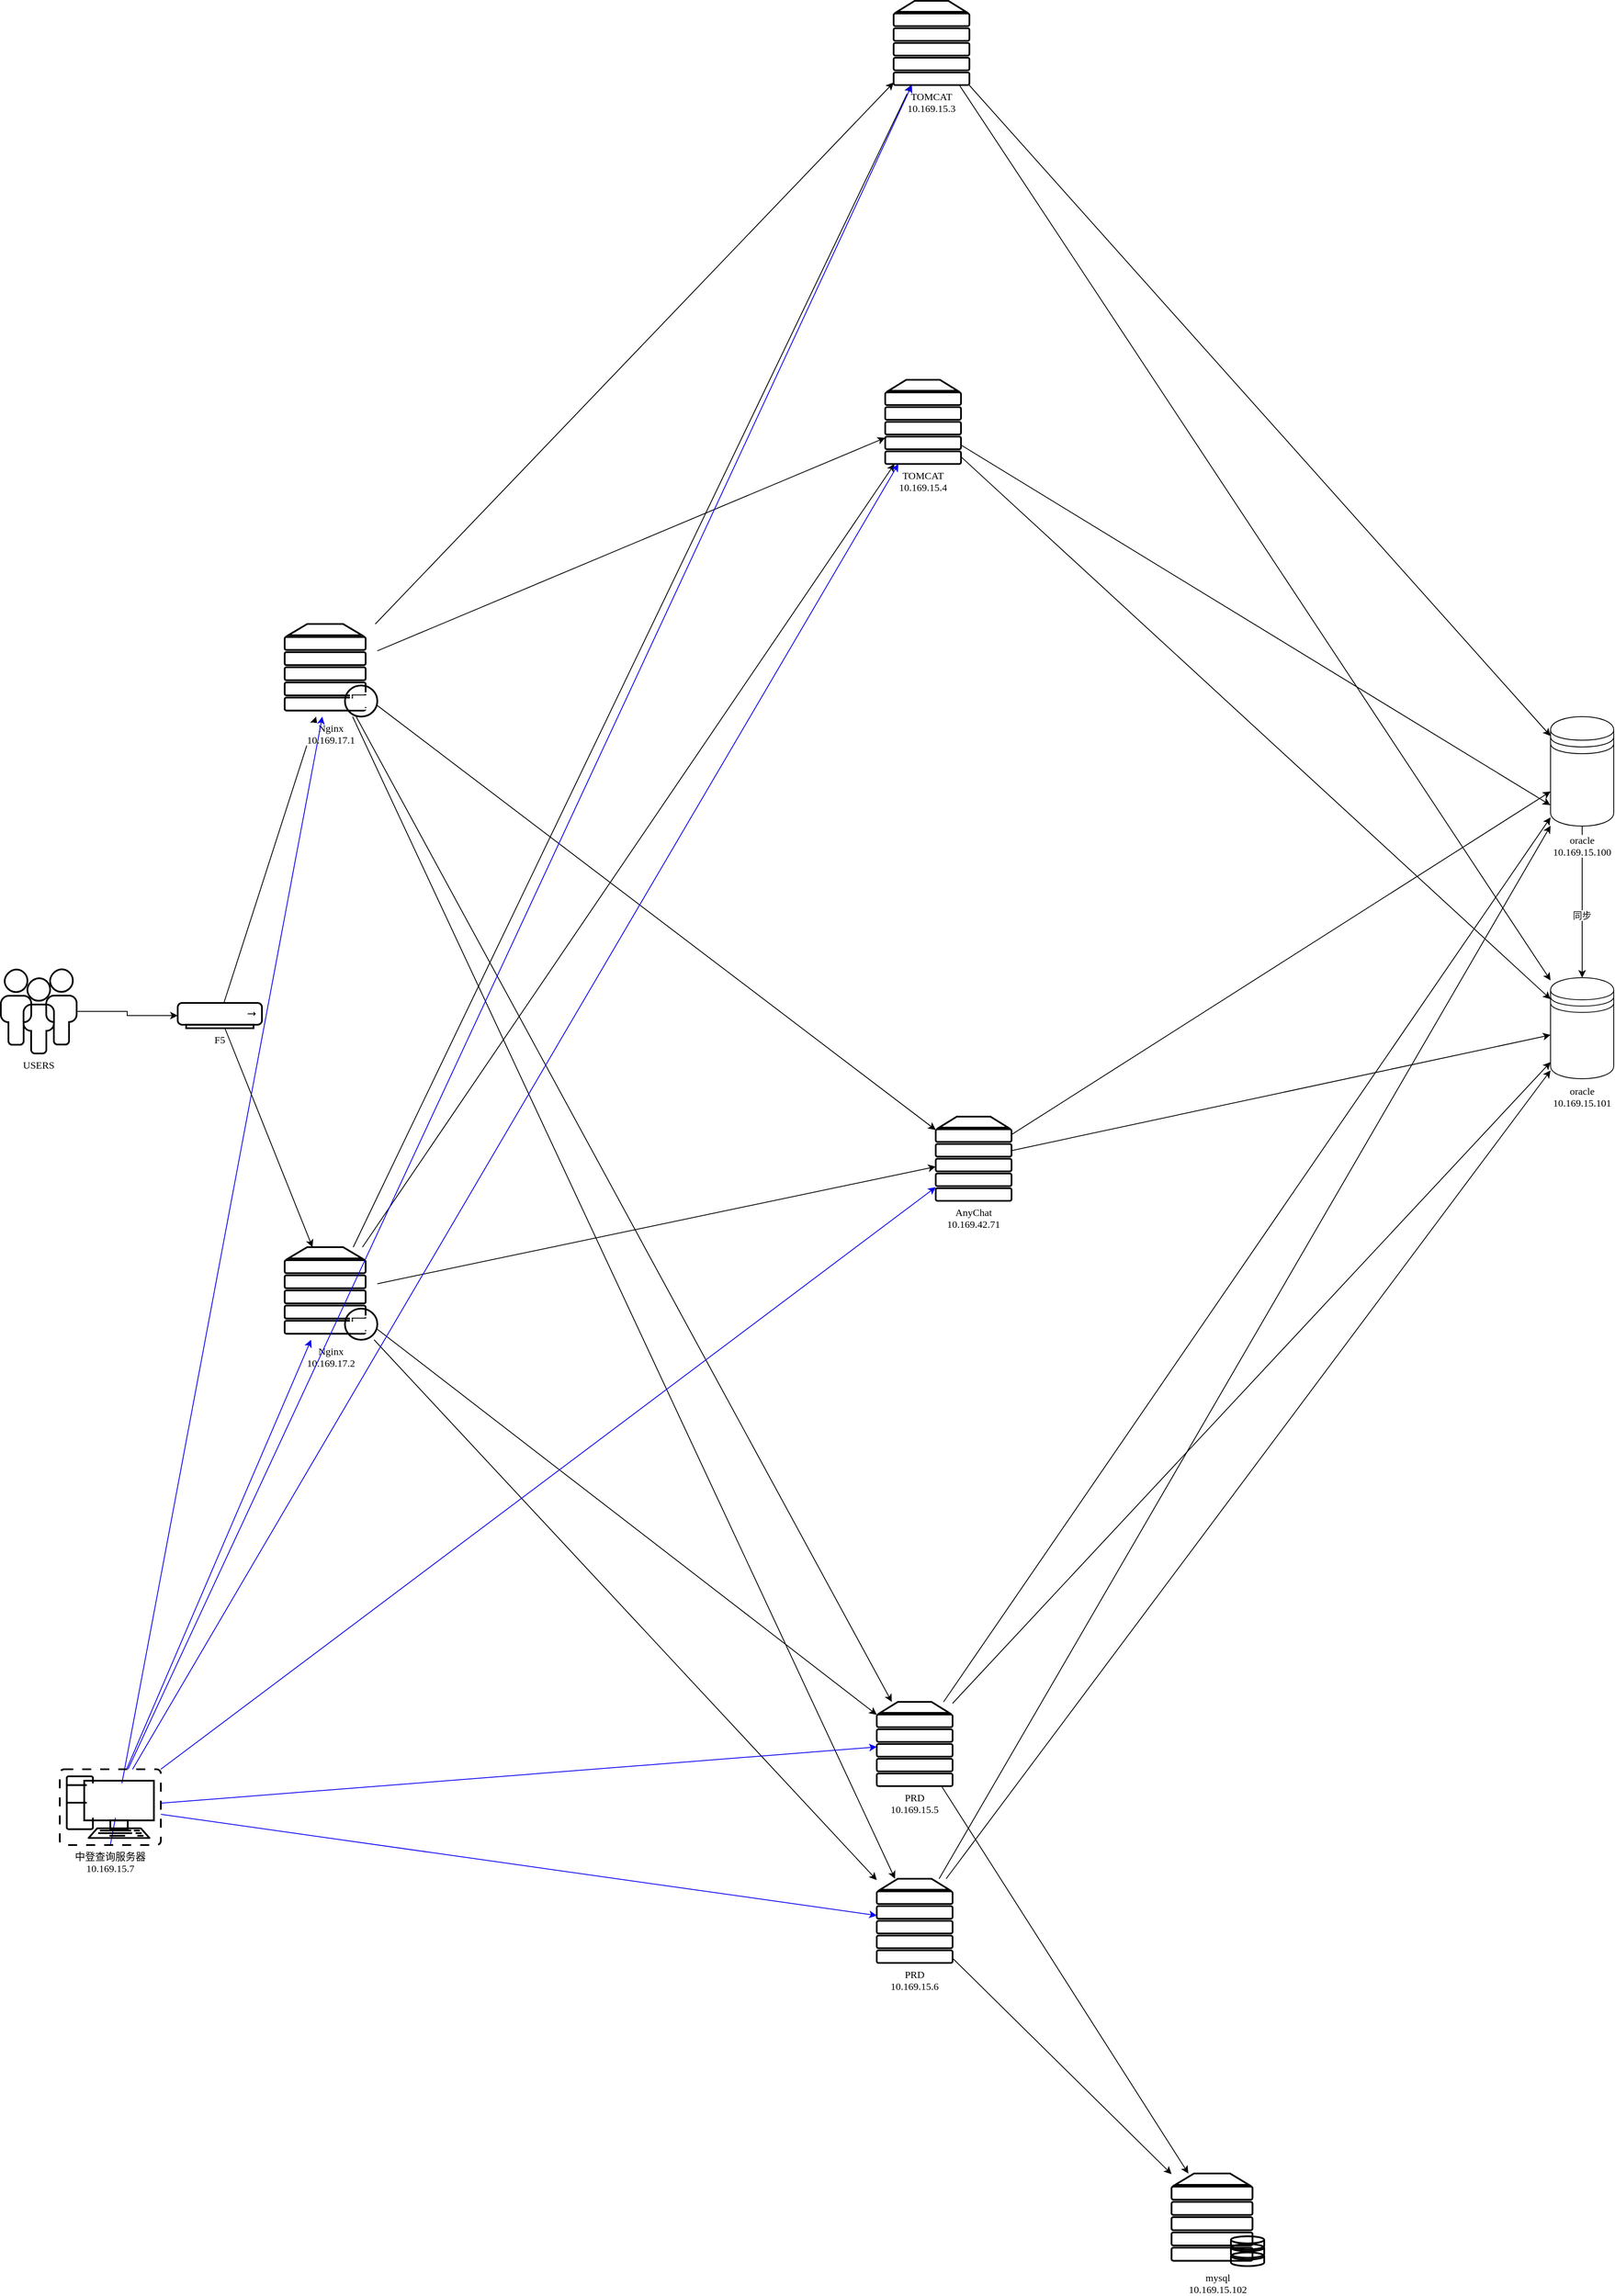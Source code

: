 <mxfile version="18.0.2" type="github">
  <diagram id="6a731a19-8d31-9384-78a2-239565b7b9f0" name="Page-1">
    <mxGraphModel dx="4382" dy="1985" grid="1" gridSize="10" guides="1" tooltips="1" connect="1" arrows="1" fold="1" page="1" pageScale="1" pageWidth="827" pageHeight="1169" background="none" math="1" shadow="0">
      <root>
        <mxCell id="0" />
        <mxCell id="1" parent="0" />
        <mxCell id="mS-wyy-bUG0AQd56grwA-2262" value="同步" style="edgeStyle=orthogonalEdgeStyle;rounded=0;orthogonalLoop=1;jettySize=auto;verticalAlign=bottom;spacingBottom=-25;fillColor=none;fontColor=default;labelBackgroundColor=default;fontFamily=Tahoma;" edge="1" parent="1" source="mS-wyy-bUG0AQd56grwA-2258" target="mS-wyy-bUG0AQd56grwA-2261">
          <mxGeometry relative="1" as="geometry" />
        </mxCell>
        <mxCell id="mS-wyy-bUG0AQd56grwA-2258" value="oracle&#xa;10.169.15.100" style="shape=datastore;verticalAlign=bottom;spacingBottom=-40;fillColor=none;labelBackgroundColor=default;fontFamily=Tahoma;spacing=2;" vertex="1" parent="1">
          <mxGeometry x="1090" y="1420" width="75" height="130" as="geometry" />
        </mxCell>
        <mxCell id="mS-wyy-bUG0AQd56grwA-2261" value="oracle&#xa;10.169.15.101" style="shape=datastore;fillColor=none;spacingBottom=-38;verticalAlign=bottom;labelBackgroundColor=default;fontFamily=Tahoma;" vertex="1" parent="1">
          <mxGeometry x="1090" y="1730" width="75" height="120" as="geometry" />
        </mxCell>
        <mxCell id="mS-wyy-bUG0AQd56grwA-2276" style="edgeStyle=orthogonalEdgeStyle;rounded=0;orthogonalLoop=1;jettySize=auto;fillColor=none;fontColor=default;labelBackgroundColor=default;fontFamily=Tahoma;" edge="1" parent="1" source="mS-wyy-bUG0AQd56grwA-2270" target="mS-wyy-bUG0AQd56grwA-2275">
          <mxGeometry relative="1" as="geometry" />
        </mxCell>
        <mxCell id="mS-wyy-bUG0AQd56grwA-2270" value="USERS" style="verticalAlign=top;verticalLabelPosition=bottom;labelPosition=center;align=center;outlineConnect=0;fillColor=none;gradientDirection=north;strokeWidth=2;shape=mxgraph.networks.users;labelBackgroundColor=default;fontFamily=Tahoma;" vertex="1" parent="1">
          <mxGeometry x="-750" y="1720" width="90" height="100" as="geometry" />
        </mxCell>
        <mxCell id="mS-wyy-bUG0AQd56grwA-2279" style="rounded=0;orthogonalLoop=1;jettySize=auto;fillColor=none;fontColor=default;labelBackgroundColor=default;fontFamily=Tahoma;" edge="1" parent="1" source="mS-wyy-bUG0AQd56grwA-2275" target="mS-wyy-bUG0AQd56grwA-2278">
          <mxGeometry relative="1" as="geometry" />
        </mxCell>
        <mxCell id="mS-wyy-bUG0AQd56grwA-2280" style="edgeStyle=none;rounded=0;orthogonalLoop=1;jettySize=auto;fillColor=none;fontColor=default;labelBackgroundColor=default;fontFamily=Tahoma;" edge="1" parent="1" source="mS-wyy-bUG0AQd56grwA-2275" target="mS-wyy-bUG0AQd56grwA-2277">
          <mxGeometry relative="1" as="geometry" />
        </mxCell>
        <mxCell id="mS-wyy-bUG0AQd56grwA-2275" value="F5" style="verticalAlign=top;verticalLabelPosition=bottom;labelPosition=center;align=center;outlineConnect=0;fillColor=none;gradientDirection=north;strokeWidth=2;shape=mxgraph.networks.hub;labelBackgroundColor=default;fontFamily=Tahoma;" vertex="1" parent="1">
          <mxGeometry x="-540" y="1760" width="100" height="30" as="geometry" />
        </mxCell>
        <mxCell id="mS-wyy-bUG0AQd56grwA-2296" style="edgeStyle=none;rounded=0;orthogonalLoop=1;jettySize=auto;fillColor=none;fontColor=default;labelBackgroundColor=default;fontFamily=Tahoma;" edge="1" parent="1" source="mS-wyy-bUG0AQd56grwA-2277" target="mS-wyy-bUG0AQd56grwA-2288">
          <mxGeometry relative="1" as="geometry" />
        </mxCell>
        <mxCell id="mS-wyy-bUG0AQd56grwA-2297" style="edgeStyle=none;rounded=0;orthogonalLoop=1;jettySize=auto;fillColor=none;fontColor=default;labelBackgroundColor=default;fontFamily=Tahoma;" edge="1" parent="1" source="mS-wyy-bUG0AQd56grwA-2277" target="mS-wyy-bUG0AQd56grwA-2289">
          <mxGeometry relative="1" as="geometry" />
        </mxCell>
        <mxCell id="mS-wyy-bUG0AQd56grwA-2298" style="edgeStyle=none;rounded=0;orthogonalLoop=1;jettySize=auto;fillColor=none;fontColor=default;labelBackgroundColor=default;fontFamily=Tahoma;" edge="1" parent="1" source="mS-wyy-bUG0AQd56grwA-2277" target="mS-wyy-bUG0AQd56grwA-2290">
          <mxGeometry relative="1" as="geometry" />
        </mxCell>
        <mxCell id="mS-wyy-bUG0AQd56grwA-2299" style="edgeStyle=none;rounded=0;orthogonalLoop=1;jettySize=auto;fillColor=none;fontColor=default;labelBackgroundColor=default;fontFamily=Tahoma;" edge="1" parent="1" source="mS-wyy-bUG0AQd56grwA-2277" target="mS-wyy-bUG0AQd56grwA-2291">
          <mxGeometry relative="1" as="geometry" />
        </mxCell>
        <mxCell id="mS-wyy-bUG0AQd56grwA-2302" style="edgeStyle=none;rounded=0;orthogonalLoop=1;jettySize=auto;fillColor=none;fontColor=default;labelBackgroundColor=default;fontFamily=Tahoma;" edge="1" parent="1" source="mS-wyy-bUG0AQd56grwA-2277" target="mS-wyy-bUG0AQd56grwA-2300">
          <mxGeometry relative="1" as="geometry" />
        </mxCell>
        <mxCell id="mS-wyy-bUG0AQd56grwA-2277" value="Nginx&#xa;10.169.17.2" style="verticalAlign=top;verticalLabelPosition=bottom;labelPosition=center;align=center;outlineConnect=0;fillColor=none;gradientDirection=north;strokeWidth=2;shape=mxgraph.networks.proxy_server;labelBackgroundColor=default;fontFamily=Tahoma;" vertex="1" parent="1">
          <mxGeometry x="-413" y="2050" width="110" height="110" as="geometry" />
        </mxCell>
        <mxCell id="mS-wyy-bUG0AQd56grwA-2292" style="edgeStyle=none;rounded=0;orthogonalLoop=1;jettySize=auto;fillColor=none;fontColor=default;labelBackgroundColor=default;fontFamily=Tahoma;" edge="1" parent="1" source="mS-wyy-bUG0AQd56grwA-2278" target="mS-wyy-bUG0AQd56grwA-2288">
          <mxGeometry relative="1" as="geometry" />
        </mxCell>
        <mxCell id="mS-wyy-bUG0AQd56grwA-2293" style="edgeStyle=none;rounded=0;orthogonalLoop=1;jettySize=auto;fillColor=none;fontColor=default;labelBackgroundColor=default;fontFamily=Tahoma;" edge="1" parent="1" source="mS-wyy-bUG0AQd56grwA-2278" target="mS-wyy-bUG0AQd56grwA-2289">
          <mxGeometry relative="1" as="geometry" />
        </mxCell>
        <mxCell id="mS-wyy-bUG0AQd56grwA-2294" style="edgeStyle=none;rounded=0;orthogonalLoop=1;jettySize=auto;fillColor=none;fontColor=default;labelBackgroundColor=default;fontFamily=Tahoma;" edge="1" parent="1" source="mS-wyy-bUG0AQd56grwA-2278" target="mS-wyy-bUG0AQd56grwA-2290">
          <mxGeometry relative="1" as="geometry" />
        </mxCell>
        <mxCell id="mS-wyy-bUG0AQd56grwA-2295" style="edgeStyle=none;rounded=0;orthogonalLoop=1;jettySize=auto;fillColor=none;fontColor=default;labelBackgroundColor=default;fontFamily=Tahoma;" edge="1" parent="1" source="mS-wyy-bUG0AQd56grwA-2278" target="mS-wyy-bUG0AQd56grwA-2291">
          <mxGeometry relative="1" as="geometry" />
        </mxCell>
        <mxCell id="mS-wyy-bUG0AQd56grwA-2301" style="edgeStyle=none;rounded=0;orthogonalLoop=1;jettySize=auto;fillColor=none;fontColor=default;labelBackgroundColor=default;fontFamily=Tahoma;" edge="1" parent="1" source="mS-wyy-bUG0AQd56grwA-2278" target="mS-wyy-bUG0AQd56grwA-2300">
          <mxGeometry relative="1" as="geometry" />
        </mxCell>
        <mxCell id="mS-wyy-bUG0AQd56grwA-2278" value="Nginx&#xa;10.169.17.1" style="verticalAlign=top;verticalLabelPosition=bottom;labelPosition=center;align=center;outlineConnect=0;fillColor=none;gradientDirection=north;strokeWidth=2;shape=mxgraph.networks.proxy_server;labelBackgroundColor=default;fontFamily=Tahoma;" vertex="1" parent="1">
          <mxGeometry x="-413" y="1310" width="110" height="110" as="geometry" />
        </mxCell>
        <mxCell id="mS-wyy-bUG0AQd56grwA-2370" style="edgeStyle=none;rounded=0;orthogonalLoop=1;jettySize=auto;labelBackgroundColor=default;fontFamily=Tahoma;fontColor=default;fillColor=none;" edge="1" parent="1" source="mS-wyy-bUG0AQd56grwA-2288" target="mS-wyy-bUG0AQd56grwA-2258">
          <mxGeometry relative="1" as="geometry">
            <mxPoint x="1190" y="1470" as="targetPoint" />
          </mxGeometry>
        </mxCell>
        <mxCell id="mS-wyy-bUG0AQd56grwA-2377" style="edgeStyle=none;rounded=0;orthogonalLoop=1;jettySize=auto;labelBackgroundColor=default;fontFamily=Tahoma;fontColor=default;fillColor=none;" edge="1" parent="1" source="mS-wyy-bUG0AQd56grwA-2288" target="mS-wyy-bUG0AQd56grwA-2261">
          <mxGeometry relative="1" as="geometry" />
        </mxCell>
        <mxCell id="mS-wyy-bUG0AQd56grwA-2288" value="TOMCAT&#xa;10.169.15.3" style="verticalAlign=top;verticalLabelPosition=bottom;labelPosition=center;align=center;outlineConnect=0;fillColor=none;gradientDirection=north;strokeWidth=2;shape=mxgraph.networks.server;labelBackgroundColor=default;fontFamily=Tahoma;" vertex="1" parent="1">
          <mxGeometry x="310" y="570" width="90" height="100" as="geometry" />
        </mxCell>
        <mxCell id="mS-wyy-bUG0AQd56grwA-2371" style="edgeStyle=none;rounded=0;orthogonalLoop=1;jettySize=auto;entryX=-0.004;entryY=0.808;entryDx=0;entryDy=0;entryPerimeter=0;labelBackgroundColor=default;fontFamily=Tahoma;fontColor=default;fillColor=none;" edge="1" parent="1" source="mS-wyy-bUG0AQd56grwA-2289" target="mS-wyy-bUG0AQd56grwA-2258">
          <mxGeometry relative="1" as="geometry" />
        </mxCell>
        <mxCell id="mS-wyy-bUG0AQd56grwA-2376" style="edgeStyle=none;rounded=0;orthogonalLoop=1;jettySize=auto;labelBackgroundColor=default;fontFamily=Tahoma;fontColor=default;fillColor=none;" edge="1" parent="1" source="mS-wyy-bUG0AQd56grwA-2289" target="mS-wyy-bUG0AQd56grwA-2261">
          <mxGeometry relative="1" as="geometry" />
        </mxCell>
        <mxCell id="mS-wyy-bUG0AQd56grwA-2289" value="TOMCAT&#xa;10.169.15.4" style="verticalAlign=top;verticalLabelPosition=bottom;labelPosition=center;align=center;outlineConnect=0;fillColor=none;gradientDirection=north;strokeWidth=2;shape=mxgraph.networks.server;labelBackgroundColor=default;fontFamily=Tahoma;" vertex="1" parent="1">
          <mxGeometry x="300" y="1020" width="90" height="100" as="geometry" />
        </mxCell>
        <mxCell id="mS-wyy-bUG0AQd56grwA-2372" style="edgeStyle=none;rounded=0;orthogonalLoop=1;jettySize=auto;labelBackgroundColor=default;fontFamily=Tahoma;fontColor=default;fillColor=none;" edge="1" parent="1" source="mS-wyy-bUG0AQd56grwA-2290" target="mS-wyy-bUG0AQd56grwA-2258">
          <mxGeometry relative="1" as="geometry">
            <mxPoint x="1190" y="1430" as="targetPoint" />
          </mxGeometry>
        </mxCell>
        <mxCell id="mS-wyy-bUG0AQd56grwA-2375" style="edgeStyle=none;rounded=0;orthogonalLoop=1;jettySize=auto;labelBackgroundColor=default;fontFamily=Tahoma;fontColor=default;fillColor=none;" edge="1" parent="1" source="mS-wyy-bUG0AQd56grwA-2290" target="mS-wyy-bUG0AQd56grwA-2313">
          <mxGeometry relative="1" as="geometry" />
        </mxCell>
        <mxCell id="mS-wyy-bUG0AQd56grwA-2380" style="edgeStyle=none;rounded=0;orthogonalLoop=1;jettySize=auto;labelBackgroundColor=default;fontFamily=Tahoma;fontColor=default;fillColor=none;" edge="1" parent="1" source="mS-wyy-bUG0AQd56grwA-2290" target="mS-wyy-bUG0AQd56grwA-2261">
          <mxGeometry relative="1" as="geometry" />
        </mxCell>
        <mxCell id="mS-wyy-bUG0AQd56grwA-2290" value="PRD&#xa;10.169.15.5" style="verticalAlign=top;verticalLabelPosition=bottom;labelPosition=center;align=center;outlineConnect=0;fillColor=none;gradientDirection=north;strokeWidth=2;shape=mxgraph.networks.server;labelBackgroundColor=default;fontFamily=Tahoma;" vertex="1" parent="1">
          <mxGeometry x="290" y="2590" width="90" height="100" as="geometry" />
        </mxCell>
        <mxCell id="mS-wyy-bUG0AQd56grwA-2373" style="edgeStyle=none;rounded=0;orthogonalLoop=1;jettySize=auto;labelBackgroundColor=default;fontFamily=Tahoma;fontColor=default;fillColor=none;" edge="1" parent="1" source="mS-wyy-bUG0AQd56grwA-2291" target="mS-wyy-bUG0AQd56grwA-2258">
          <mxGeometry relative="1" as="geometry" />
        </mxCell>
        <mxCell id="mS-wyy-bUG0AQd56grwA-2374" style="edgeStyle=none;rounded=0;orthogonalLoop=1;jettySize=auto;labelBackgroundColor=default;fontFamily=Tahoma;fontColor=default;fillColor=none;" edge="1" parent="1" source="mS-wyy-bUG0AQd56grwA-2291" target="mS-wyy-bUG0AQd56grwA-2313">
          <mxGeometry relative="1" as="geometry" />
        </mxCell>
        <mxCell id="mS-wyy-bUG0AQd56grwA-2379" style="edgeStyle=none;rounded=0;orthogonalLoop=1;jettySize=auto;labelBackgroundColor=default;fontFamily=Tahoma;fontColor=default;fillColor=none;" edge="1" parent="1" source="mS-wyy-bUG0AQd56grwA-2291" target="mS-wyy-bUG0AQd56grwA-2261">
          <mxGeometry relative="1" as="geometry" />
        </mxCell>
        <mxCell id="mS-wyy-bUG0AQd56grwA-2291" value="PRD&#xa;10.169.15.6" style="verticalAlign=top;verticalLabelPosition=bottom;labelPosition=center;align=center;outlineConnect=0;fillColor=none;gradientDirection=north;strokeWidth=2;shape=mxgraph.networks.server;labelBackgroundColor=default;fontFamily=Tahoma;" vertex="1" parent="1">
          <mxGeometry x="290" y="2800" width="90" height="100" as="geometry" />
        </mxCell>
        <mxCell id="mS-wyy-bUG0AQd56grwA-2369" style="edgeStyle=none;rounded=0;orthogonalLoop=1;jettySize=auto;labelBackgroundColor=default;fontFamily=Tahoma;fontColor=default;fillColor=none;" edge="1" parent="1" source="mS-wyy-bUG0AQd56grwA-2300" target="mS-wyy-bUG0AQd56grwA-2258">
          <mxGeometry relative="1" as="geometry" />
        </mxCell>
        <mxCell id="mS-wyy-bUG0AQd56grwA-2378" style="edgeStyle=none;rounded=0;orthogonalLoop=1;jettySize=auto;labelBackgroundColor=default;fontFamily=Tahoma;fontColor=default;fillColor=none;" edge="1" parent="1" source="mS-wyy-bUG0AQd56grwA-2300" target="mS-wyy-bUG0AQd56grwA-2261">
          <mxGeometry relative="1" as="geometry" />
        </mxCell>
        <mxCell id="mS-wyy-bUG0AQd56grwA-2300" value="AnyChat&#xa;10.169.42.71" style="verticalAlign=top;verticalLabelPosition=bottom;labelPosition=center;align=center;outlineConnect=0;fillColor=none;gradientDirection=north;strokeWidth=2;shape=mxgraph.networks.server;labelBackgroundColor=default;fontFamily=Tahoma;" vertex="1" parent="1">
          <mxGeometry x="360" y="1895" width="90" height="100" as="geometry" />
        </mxCell>
        <mxCell id="mS-wyy-bUG0AQd56grwA-2313" value="mysql&#xa;10.169.15.102" style="verticalAlign=top;verticalLabelPosition=bottom;labelPosition=center;align=center;outlineConnect=0;fillColor=none;gradientDirection=north;strokeWidth=2;shape=mxgraph.networks.server_storage;labelBackgroundColor=default;fontFamily=Tahoma;" vertex="1" parent="1">
          <mxGeometry x="640" y="3150" width="110" height="110" as="geometry" />
        </mxCell>
        <mxCell id="mS-wyy-bUG0AQd56grwA-2382" style="edgeStyle=none;rounded=0;orthogonalLoop=1;jettySize=auto;labelBackgroundColor=default;fontFamily=Tahoma;fontColor=default;fillColor=none;strokeColor=#0800F0;" edge="1" parent="1" source="mS-wyy-bUG0AQd56grwA-2316" target="mS-wyy-bUG0AQd56grwA-2300">
          <mxGeometry relative="1" as="geometry" />
        </mxCell>
        <mxCell id="mS-wyy-bUG0AQd56grwA-2383" style="edgeStyle=none;rounded=0;orthogonalLoop=1;jettySize=auto;labelBackgroundColor=default;fontFamily=Tahoma;fontColor=default;fillColor=none;strokeColor=#0800F0;" edge="1" parent="1" source="mS-wyy-bUG0AQd56grwA-2316" target="mS-wyy-bUG0AQd56grwA-2288">
          <mxGeometry relative="1" as="geometry" />
        </mxCell>
        <mxCell id="mS-wyy-bUG0AQd56grwA-2384" style="edgeStyle=none;rounded=0;orthogonalLoop=1;jettySize=auto;labelBackgroundColor=default;fontFamily=Tahoma;fontColor=default;fillColor=none;strokeColor=#0800F0;" edge="1" parent="1" source="mS-wyy-bUG0AQd56grwA-2316" target="mS-wyy-bUG0AQd56grwA-2289">
          <mxGeometry relative="1" as="geometry" />
        </mxCell>
        <mxCell id="mS-wyy-bUG0AQd56grwA-2385" style="edgeStyle=none;rounded=0;orthogonalLoop=1;jettySize=auto;labelBackgroundColor=default;fontFamily=Tahoma;fontColor=default;fillColor=none;strokeColor=#0800F0;" edge="1" parent="1" source="mS-wyy-bUG0AQd56grwA-2316" target="mS-wyy-bUG0AQd56grwA-2290">
          <mxGeometry relative="1" as="geometry" />
        </mxCell>
        <mxCell id="mS-wyy-bUG0AQd56grwA-2386" style="edgeStyle=none;rounded=0;orthogonalLoop=1;jettySize=auto;labelBackgroundColor=default;fontFamily=Tahoma;fontColor=default;fillColor=none;strokeColor=#0800F0;" edge="1" parent="1" source="mS-wyy-bUG0AQd56grwA-2316" target="mS-wyy-bUG0AQd56grwA-2291">
          <mxGeometry relative="1" as="geometry" />
        </mxCell>
        <mxCell id="mS-wyy-bUG0AQd56grwA-2388" style="edgeStyle=none;rounded=0;orthogonalLoop=1;jettySize=auto;exitX=0.5;exitY=1;exitDx=0;exitDy=0;exitPerimeter=0;labelBackgroundColor=default;fontFamily=Tahoma;fontColor=default;strokeColor=#0800F0;" edge="1" parent="1" source="mS-wyy-bUG0AQd56grwA-2316" target="mS-wyy-bUG0AQd56grwA-2278">
          <mxGeometry relative="1" as="geometry" />
        </mxCell>
        <mxCell id="mS-wyy-bUG0AQd56grwA-2389" style="edgeStyle=none;rounded=0;orthogonalLoop=1;jettySize=auto;labelBackgroundColor=default;fontFamily=Tahoma;fontColor=default;strokeColor=#0800F0;" edge="1" parent="1" source="mS-wyy-bUG0AQd56grwA-2316" target="mS-wyy-bUG0AQd56grwA-2277">
          <mxGeometry relative="1" as="geometry" />
        </mxCell>
        <mxCell id="mS-wyy-bUG0AQd56grwA-2316" value="中登查询服务器&#xa;10.169.15.7" style="verticalAlign=top;verticalLabelPosition=bottom;labelPosition=center;align=center;outlineConnect=0;fillColor=none;gradientDirection=north;strokeWidth=2;shape=mxgraph.networks.virtual_pc;labelBackgroundColor=default;fontFamily=Tahoma;" vertex="1" parent="1">
          <mxGeometry x="-680" y="2670" width="120" height="90" as="geometry" />
        </mxCell>
      </root>
    </mxGraphModel>
  </diagram>
</mxfile>
